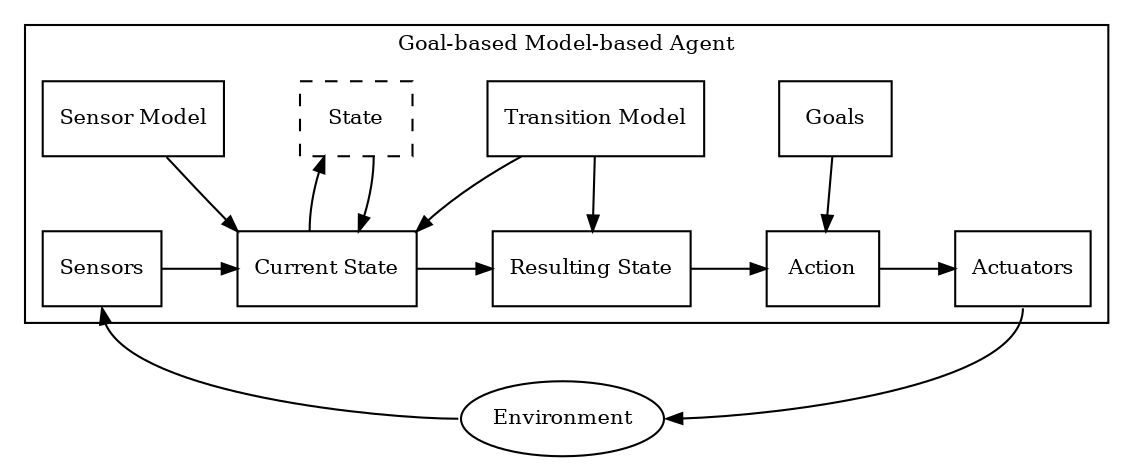 digraph {
    nodesep = 0.5;
    ranksep = 0.5;
    fontsize = 10.0;
    node [shape="box", fontsize = 10.0];
    edge [arrowsize=0.75];
    subgraph cluster_agent {
        label="Goal-based Model-based Agent";
        {
            rank=same;
            old_state [label="State", style="dashed"];
            transition_model [label="Transition Model"];
            sensor_model [label="Sensor Model"];
            goals [label="Goals"];
        }
        {
            rank=same;
            sensors [label="Sensors"];
            current_state [label="Current State"];
            resulting_state [label="Resulting State"];
            action [label="Action"];
            actuators [label="Actuators"];
        }
    };
    environment [label="Environment", shape="oval"];
    transition_model -> current_state:ne;
    transition_model -> action [style=invisible, arrowhead=none];
    transition_model -> resulting_state;
    old_state -> current_state [dir="back"];
    old_state -> current_state;
    sensor_model -> current_state:nw;
    goals -> action;
    sensors -> current_state;
    current_state -> resulting_state;
    resulting_state -> action;
    action -> actuators;
    sensors:s -> environment:w [dir="back"];
    actuators:s -> environment:e;
}
